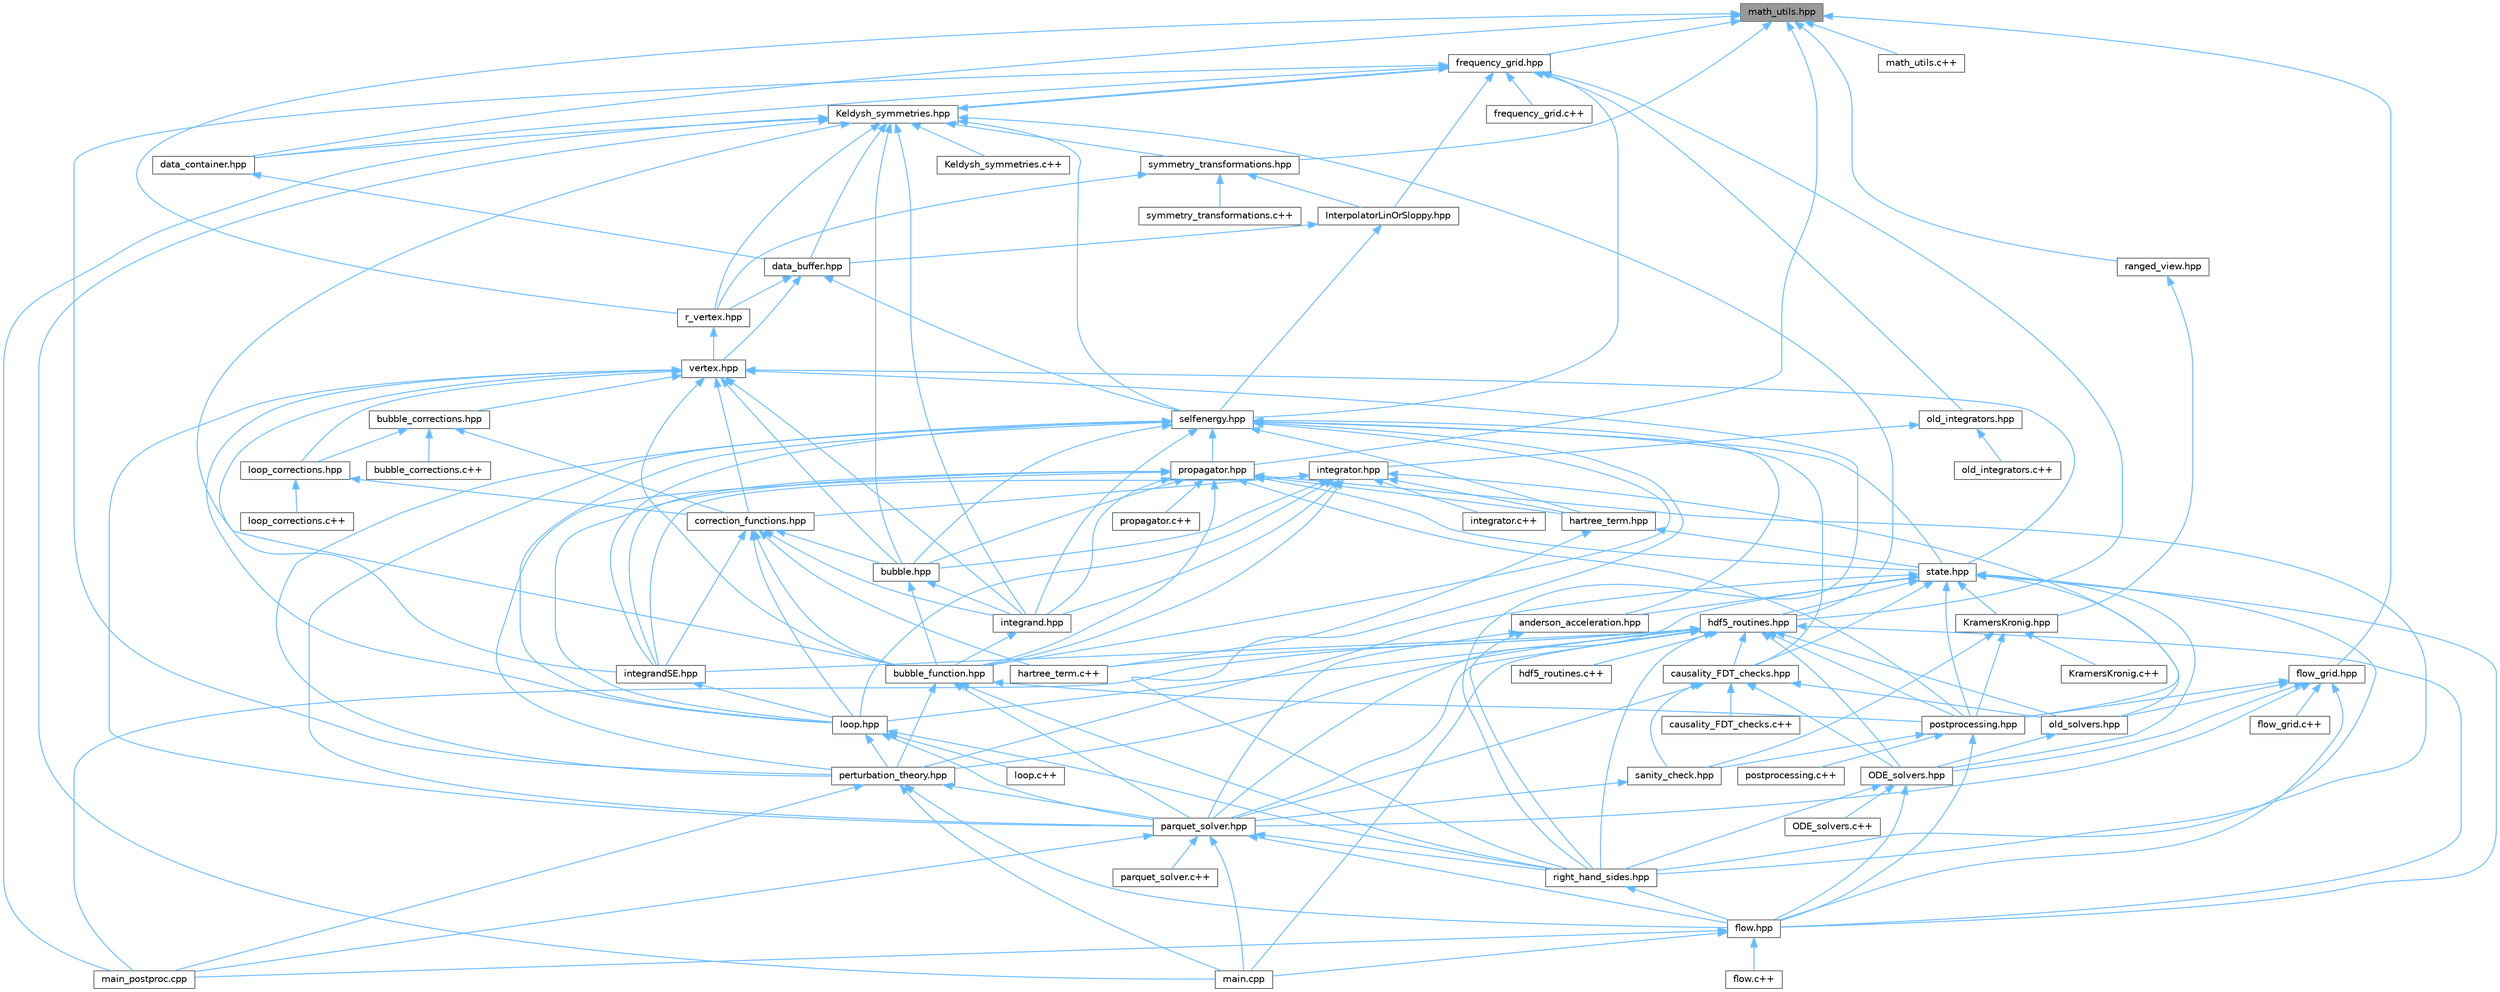 digraph "math_utils.hpp"
{
 // INTERACTIVE_SVG=YES
 // LATEX_PDF_SIZE
  bgcolor="transparent";
  edge [fontname=Helvetica,fontsize=10,labelfontname=Helvetica,labelfontsize=10];
  node [fontname=Helvetica,fontsize=10,shape=box,height=0.2,width=0.4];
  Node1 [id="Node000001",label="math_utils.hpp",height=0.2,width=0.4,color="gray40", fillcolor="grey60", style="filled", fontcolor="black",tooltip=" "];
  Node1 -> Node2 [id="edge1_Node000001_Node000002",dir="back",color="steelblue1",style="solid",tooltip=" "];
  Node2 [id="Node000002",label="data_container.hpp",height=0.2,width=0.4,color="grey40", fillcolor="white", style="filled",URL="$da/dbc/data__container_8hpp.html",tooltip=" "];
  Node2 -> Node3 [id="edge2_Node000002_Node000003",dir="back",color="steelblue1",style="solid",tooltip=" "];
  Node3 [id="Node000003",label="data_buffer.hpp",height=0.2,width=0.4,color="grey40", fillcolor="white", style="filled",URL="$dc/d80/data__buffer_8hpp.html",tooltip=" "];
  Node3 -> Node4 [id="edge3_Node000003_Node000004",dir="back",color="steelblue1",style="solid",tooltip=" "];
  Node4 [id="Node000004",label="r_vertex.hpp",height=0.2,width=0.4,color="grey40", fillcolor="white", style="filled",URL="$d3/d22/r__vertex_8hpp.html",tooltip=" "];
  Node4 -> Node5 [id="edge4_Node000004_Node000005",dir="back",color="steelblue1",style="solid",tooltip=" "];
  Node5 [id="Node000005",label="vertex.hpp",height=0.2,width=0.4,color="grey40", fillcolor="white", style="filled",URL="$d1/d2d/vertex_8hpp.html",tooltip=" "];
  Node5 -> Node6 [id="edge5_Node000005_Node000006",dir="back",color="steelblue1",style="solid",tooltip=" "];
  Node6 [id="Node000006",label="bubble.hpp",height=0.2,width=0.4,color="grey40", fillcolor="white", style="filled",URL="$d0/dac/bubble_8hpp.html",tooltip=" "];
  Node6 -> Node7 [id="edge6_Node000006_Node000007",dir="back",color="steelblue1",style="solid",tooltip=" "];
  Node7 [id="Node000007",label="bubble_function.hpp",height=0.2,width=0.4,color="grey40", fillcolor="white", style="filled",URL="$de/de8/bubble__function_8hpp.html",tooltip=" "];
  Node7 -> Node8 [id="edge7_Node000007_Node000008",dir="back",color="steelblue1",style="solid",tooltip=" "];
  Node8 [id="Node000008",label="parquet_solver.hpp",height=0.2,width=0.4,color="grey40", fillcolor="white", style="filled",URL="$dd/d0a/parquet__solver_8hpp.html",tooltip=" "];
  Node8 -> Node9 [id="edge8_Node000008_Node000009",dir="back",color="steelblue1",style="solid",tooltip=" "];
  Node9 [id="Node000009",label="flow.hpp",height=0.2,width=0.4,color="grey40", fillcolor="white", style="filled",URL="$d5/d21/flow_8hpp.html",tooltip=" "];
  Node9 -> Node10 [id="edge9_Node000009_Node000010",dir="back",color="steelblue1",style="solid",tooltip=" "];
  Node10 [id="Node000010",label="flow.c++",height=0.2,width=0.4,color="grey40", fillcolor="white", style="filled",URL="$d4/dde/flow_8c_09_09.html",tooltip=" "];
  Node9 -> Node11 [id="edge10_Node000009_Node000011",dir="back",color="steelblue1",style="solid",tooltip=" "];
  Node11 [id="Node000011",label="main.cpp",height=0.2,width=0.4,color="grey40", fillcolor="white", style="filled",URL="$df/d0a/main_8cpp.html",tooltip=" "];
  Node9 -> Node12 [id="edge11_Node000009_Node000012",dir="back",color="steelblue1",style="solid",tooltip=" "];
  Node12 [id="Node000012",label="main_postproc.cpp",height=0.2,width=0.4,color="grey40", fillcolor="white", style="filled",URL="$dd/d00/main__postproc_8cpp.html",tooltip=" "];
  Node8 -> Node11 [id="edge12_Node000008_Node000011",dir="back",color="steelblue1",style="solid",tooltip=" "];
  Node8 -> Node12 [id="edge13_Node000008_Node000012",dir="back",color="steelblue1",style="solid",tooltip=" "];
  Node8 -> Node13 [id="edge14_Node000008_Node000013",dir="back",color="steelblue1",style="solid",tooltip=" "];
  Node13 [id="Node000013",label="parquet_solver.c++",height=0.2,width=0.4,color="grey40", fillcolor="white", style="filled",URL="$d5/d94/parquet__solver_8c_09_09.html",tooltip=" "];
  Node8 -> Node14 [id="edge15_Node000008_Node000014",dir="back",color="steelblue1",style="solid",tooltip=" "];
  Node14 [id="Node000014",label="right_hand_sides.hpp",height=0.2,width=0.4,color="grey40", fillcolor="white", style="filled",URL="$d8/dea/right__hand__sides_8hpp.html",tooltip=" "];
  Node14 -> Node9 [id="edge16_Node000014_Node000009",dir="back",color="steelblue1",style="solid",tooltip=" "];
  Node7 -> Node15 [id="edge17_Node000007_Node000015",dir="back",color="steelblue1",style="solid",tooltip=" "];
  Node15 [id="Node000015",label="perturbation_theory.hpp",height=0.2,width=0.4,color="grey40", fillcolor="white", style="filled",URL="$d5/d0d/perturbation__theory_8hpp.html",tooltip=" "];
  Node15 -> Node9 [id="edge18_Node000015_Node000009",dir="back",color="steelblue1",style="solid",tooltip=" "];
  Node15 -> Node11 [id="edge19_Node000015_Node000011",dir="back",color="steelblue1",style="solid",tooltip=" "];
  Node15 -> Node12 [id="edge20_Node000015_Node000012",dir="back",color="steelblue1",style="solid",tooltip=" "];
  Node15 -> Node8 [id="edge21_Node000015_Node000008",dir="back",color="steelblue1",style="solid",tooltip=" "];
  Node7 -> Node16 [id="edge22_Node000007_Node000016",dir="back",color="steelblue1",style="solid",tooltip=" "];
  Node16 [id="Node000016",label="postprocessing.hpp",height=0.2,width=0.4,color="grey40", fillcolor="white", style="filled",URL="$d4/d81/postprocessing_8hpp.html",tooltip=" "];
  Node16 -> Node9 [id="edge23_Node000016_Node000009",dir="back",color="steelblue1",style="solid",tooltip=" "];
  Node16 -> Node17 [id="edge24_Node000016_Node000017",dir="back",color="steelblue1",style="solid",tooltip=" "];
  Node17 [id="Node000017",label="postprocessing.c++",height=0.2,width=0.4,color="grey40", fillcolor="white", style="filled",URL="$d9/dae/postprocessing_8c_09_09.html",tooltip=" "];
  Node16 -> Node18 [id="edge25_Node000016_Node000018",dir="back",color="steelblue1",style="solid",tooltip=" "];
  Node18 [id="Node000018",label="sanity_check.hpp",height=0.2,width=0.4,color="grey40", fillcolor="white", style="filled",URL="$d2/d3f/sanity__check_8hpp.html",tooltip=" "];
  Node18 -> Node8 [id="edge26_Node000018_Node000008",dir="back",color="steelblue1",style="solid",tooltip=" "];
  Node7 -> Node14 [id="edge27_Node000007_Node000014",dir="back",color="steelblue1",style="solid",tooltip=" "];
  Node6 -> Node19 [id="edge28_Node000006_Node000019",dir="back",color="steelblue1",style="solid",tooltip=" "];
  Node19 [id="Node000019",label="integrand.hpp",height=0.2,width=0.4,color="grey40", fillcolor="white", style="filled",URL="$df/d83/integrand_8hpp.html",tooltip=" "];
  Node19 -> Node7 [id="edge29_Node000019_Node000007",dir="back",color="steelblue1",style="solid",tooltip=" "];
  Node5 -> Node20 [id="edge30_Node000005_Node000020",dir="back",color="steelblue1",style="solid",tooltip=" "];
  Node20 [id="Node000020",label="bubble_corrections.hpp",height=0.2,width=0.4,color="grey40", fillcolor="white", style="filled",URL="$dd/dea/bubble__corrections_8hpp.html",tooltip=" "];
  Node20 -> Node21 [id="edge31_Node000020_Node000021",dir="back",color="steelblue1",style="solid",tooltip=" "];
  Node21 [id="Node000021",label="bubble_corrections.c++",height=0.2,width=0.4,color="grey40", fillcolor="white", style="filled",URL="$d7/d3a/bubble__corrections_8c_09_09.html",tooltip=" "];
  Node20 -> Node22 [id="edge32_Node000020_Node000022",dir="back",color="steelblue1",style="solid",tooltip=" "];
  Node22 [id="Node000022",label="correction_functions.hpp",height=0.2,width=0.4,color="grey40", fillcolor="white", style="filled",URL="$d2/df0/correction__functions_8hpp.html",tooltip=" "];
  Node22 -> Node6 [id="edge33_Node000022_Node000006",dir="back",color="steelblue1",style="solid",tooltip=" "];
  Node22 -> Node7 [id="edge34_Node000022_Node000007",dir="back",color="steelblue1",style="solid",tooltip=" "];
  Node22 -> Node23 [id="edge35_Node000022_Node000023",dir="back",color="steelblue1",style="solid",tooltip=" "];
  Node23 [id="Node000023",label="hartree_term.c++",height=0.2,width=0.4,color="grey40", fillcolor="white", style="filled",URL="$d4/d92/hartree__term_8c_09_09.html",tooltip=" "];
  Node22 -> Node19 [id="edge36_Node000022_Node000019",dir="back",color="steelblue1",style="solid",tooltip=" "];
  Node22 -> Node24 [id="edge37_Node000022_Node000024",dir="back",color="steelblue1",style="solid",tooltip=" "];
  Node24 [id="Node000024",label="integrandSE.hpp",height=0.2,width=0.4,color="grey40", fillcolor="white", style="filled",URL="$de/d65/integrandSE_8hpp.html",tooltip=" "];
  Node24 -> Node25 [id="edge38_Node000024_Node000025",dir="back",color="steelblue1",style="solid",tooltip=" "];
  Node25 [id="Node000025",label="loop.hpp",height=0.2,width=0.4,color="grey40", fillcolor="white", style="filled",URL="$d8/d1d/loop_8hpp.html",tooltip=" "];
  Node25 -> Node26 [id="edge39_Node000025_Node000026",dir="back",color="steelblue1",style="solid",tooltip=" "];
  Node26 [id="Node000026",label="loop.c++",height=0.2,width=0.4,color="grey40", fillcolor="white", style="filled",URL="$d5/dae/loop_8c_09_09.html",tooltip=" "];
  Node25 -> Node8 [id="edge40_Node000025_Node000008",dir="back",color="steelblue1",style="solid",tooltip=" "];
  Node25 -> Node15 [id="edge41_Node000025_Node000015",dir="back",color="steelblue1",style="solid",tooltip=" "];
  Node25 -> Node14 [id="edge42_Node000025_Node000014",dir="back",color="steelblue1",style="solid",tooltip=" "];
  Node22 -> Node25 [id="edge43_Node000022_Node000025",dir="back",color="steelblue1",style="solid",tooltip=" "];
  Node20 -> Node27 [id="edge44_Node000020_Node000027",dir="back",color="steelblue1",style="solid",tooltip=" "];
  Node27 [id="Node000027",label="loop_corrections.hpp",height=0.2,width=0.4,color="grey40", fillcolor="white", style="filled",URL="$d0/d0e/loop__corrections_8hpp.html",tooltip=" "];
  Node27 -> Node22 [id="edge45_Node000027_Node000022",dir="back",color="steelblue1",style="solid",tooltip=" "];
  Node27 -> Node28 [id="edge46_Node000027_Node000028",dir="back",color="steelblue1",style="solid",tooltip=" "];
  Node28 [id="Node000028",label="loop_corrections.c++",height=0.2,width=0.4,color="grey40", fillcolor="white", style="filled",URL="$d7/df0/loop__corrections_8c_09_09.html",tooltip=" "];
  Node5 -> Node7 [id="edge47_Node000005_Node000007",dir="back",color="steelblue1",style="solid",tooltip=" "];
  Node5 -> Node22 [id="edge48_Node000005_Node000022",dir="back",color="steelblue1",style="solid",tooltip=" "];
  Node5 -> Node19 [id="edge49_Node000005_Node000019",dir="back",color="steelblue1",style="solid",tooltip=" "];
  Node5 -> Node24 [id="edge50_Node000005_Node000024",dir="back",color="steelblue1",style="solid",tooltip=" "];
  Node5 -> Node25 [id="edge51_Node000005_Node000025",dir="back",color="steelblue1",style="solid",tooltip=" "];
  Node5 -> Node27 [id="edge52_Node000005_Node000027",dir="back",color="steelblue1",style="solid",tooltip=" "];
  Node5 -> Node8 [id="edge53_Node000005_Node000008",dir="back",color="steelblue1",style="solid",tooltip=" "];
  Node5 -> Node14 [id="edge54_Node000005_Node000014",dir="back",color="steelblue1",style="solid",tooltip=" "];
  Node5 -> Node29 [id="edge55_Node000005_Node000029",dir="back",color="steelblue1",style="solid",tooltip=" "];
  Node29 [id="Node000029",label="state.hpp",height=0.2,width=0.4,color="grey40", fillcolor="white", style="filled",URL="$da/d3b/state_8hpp.html",tooltip=" "];
  Node29 -> Node30 [id="edge56_Node000029_Node000030",dir="back",color="steelblue1",style="solid",tooltip=" "];
  Node30 [id="Node000030",label="KramersKronig.hpp",height=0.2,width=0.4,color="grey40", fillcolor="white", style="filled",URL="$d1/db3/KramersKronig_8hpp.html",tooltip=" "];
  Node30 -> Node31 [id="edge57_Node000030_Node000031",dir="back",color="steelblue1",style="solid",tooltip=" "];
  Node31 [id="Node000031",label="KramersKronig.c++",height=0.2,width=0.4,color="grey40", fillcolor="white", style="filled",URL="$d7/d43/KramersKronig_8c_09_09.html",tooltip=" "];
  Node30 -> Node16 [id="edge58_Node000030_Node000016",dir="back",color="steelblue1",style="solid",tooltip=" "];
  Node30 -> Node18 [id="edge59_Node000030_Node000018",dir="back",color="steelblue1",style="solid",tooltip=" "];
  Node29 -> Node32 [id="edge60_Node000029_Node000032",dir="back",color="steelblue1",style="solid",tooltip=" "];
  Node32 [id="Node000032",label="ODE_solvers.hpp",height=0.2,width=0.4,color="grey40", fillcolor="white", style="filled",URL="$da/dc3/ODE__solvers_8hpp.html",tooltip=" "];
  Node32 -> Node33 [id="edge61_Node000032_Node000033",dir="back",color="steelblue1",style="solid",tooltip=" "];
  Node33 [id="Node000033",label="ODE_solvers.c++",height=0.2,width=0.4,color="grey40", fillcolor="white", style="filled",URL="$de/dd8/ODE__solvers_8c_09_09.html",tooltip=" "];
  Node32 -> Node9 [id="edge62_Node000032_Node000009",dir="back",color="steelblue1",style="solid",tooltip=" "];
  Node32 -> Node14 [id="edge63_Node000032_Node000014",dir="back",color="steelblue1",style="solid",tooltip=" "];
  Node29 -> Node34 [id="edge64_Node000029_Node000034",dir="back",color="steelblue1",style="solid",tooltip=" "];
  Node34 [id="Node000034",label="anderson_acceleration.hpp",height=0.2,width=0.4,color="grey40", fillcolor="white", style="filled",URL="$d6/d7b/anderson__acceleration_8hpp.html",tooltip=" "];
  Node34 -> Node8 [id="edge65_Node000034_Node000008",dir="back",color="steelblue1",style="solid",tooltip=" "];
  Node34 -> Node14 [id="edge66_Node000034_Node000014",dir="back",color="steelblue1",style="solid",tooltip=" "];
  Node29 -> Node35 [id="edge67_Node000029_Node000035",dir="back",color="steelblue1",style="solid",tooltip=" "];
  Node35 [id="Node000035",label="causality_FDT_checks.hpp",height=0.2,width=0.4,color="grey40", fillcolor="white", style="filled",URL="$d1/d75/causality__FDT__checks_8hpp.html",tooltip=" "];
  Node35 -> Node32 [id="edge68_Node000035_Node000032",dir="back",color="steelblue1",style="solid",tooltip=" "];
  Node35 -> Node36 [id="edge69_Node000035_Node000036",dir="back",color="steelblue1",style="solid",tooltip=" "];
  Node36 [id="Node000036",label="causality_FDT_checks.c++",height=0.2,width=0.4,color="grey40", fillcolor="white", style="filled",URL="$d8/dca/causality__FDT__checks_8c_09_09.html",tooltip=" "];
  Node35 -> Node37 [id="edge70_Node000035_Node000037",dir="back",color="steelblue1",style="solid",tooltip=" "];
  Node37 [id="Node000037",label="old_solvers.hpp",height=0.2,width=0.4,color="grey40", fillcolor="white", style="filled",URL="$dd/df7/old__solvers_8hpp.html",tooltip=" "];
  Node37 -> Node32 [id="edge71_Node000037_Node000032",dir="back",color="steelblue1",style="solid",tooltip=" "];
  Node35 -> Node8 [id="edge72_Node000035_Node000008",dir="back",color="steelblue1",style="solid",tooltip=" "];
  Node35 -> Node18 [id="edge73_Node000035_Node000018",dir="back",color="steelblue1",style="solid",tooltip=" "];
  Node29 -> Node9 [id="edge74_Node000029_Node000009",dir="back",color="steelblue1",style="solid",tooltip=" "];
  Node29 -> Node38 [id="edge75_Node000029_Node000038",dir="back",color="steelblue1",style="solid",tooltip=" "];
  Node38 [id="Node000038",label="hdf5_routines.hpp",height=0.2,width=0.4,color="grey40", fillcolor="white", style="filled",URL="$d5/de4/hdf5__routines_8hpp.html",tooltip=" "];
  Node38 -> Node32 [id="edge76_Node000038_Node000032",dir="back",color="steelblue1",style="solid",tooltip=" "];
  Node38 -> Node35 [id="edge77_Node000038_Node000035",dir="back",color="steelblue1",style="solid",tooltip=" "];
  Node38 -> Node9 [id="edge78_Node000038_Node000009",dir="back",color="steelblue1",style="solid",tooltip=" "];
  Node38 -> Node23 [id="edge79_Node000038_Node000023",dir="back",color="steelblue1",style="solid",tooltip=" "];
  Node38 -> Node39 [id="edge80_Node000038_Node000039",dir="back",color="steelblue1",style="solid",tooltip=" "];
  Node39 [id="Node000039",label="hdf5_routines.c++",height=0.2,width=0.4,color="grey40", fillcolor="white", style="filled",URL="$d5/d4f/hdf5__routines_8c_09_09.html",tooltip=" "];
  Node38 -> Node24 [id="edge81_Node000038_Node000024",dir="back",color="steelblue1",style="solid",tooltip=" "];
  Node38 -> Node25 [id="edge82_Node000038_Node000025",dir="back",color="steelblue1",style="solid",tooltip=" "];
  Node38 -> Node11 [id="edge83_Node000038_Node000011",dir="back",color="steelblue1",style="solid",tooltip=" "];
  Node38 -> Node12 [id="edge84_Node000038_Node000012",dir="back",color="steelblue1",style="solid",tooltip=" "];
  Node38 -> Node37 [id="edge85_Node000038_Node000037",dir="back",color="steelblue1",style="solid",tooltip=" "];
  Node38 -> Node8 [id="edge86_Node000038_Node000008",dir="back",color="steelblue1",style="solid",tooltip=" "];
  Node38 -> Node15 [id="edge87_Node000038_Node000015",dir="back",color="steelblue1",style="solid",tooltip=" "];
  Node38 -> Node16 [id="edge88_Node000038_Node000016",dir="back",color="steelblue1",style="solid",tooltip=" "];
  Node38 -> Node14 [id="edge89_Node000038_Node000014",dir="back",color="steelblue1",style="solid",tooltip=" "];
  Node29 -> Node37 [id="edge90_Node000029_Node000037",dir="back",color="steelblue1",style="solid",tooltip=" "];
  Node29 -> Node8 [id="edge91_Node000029_Node000008",dir="back",color="steelblue1",style="solid",tooltip=" "];
  Node29 -> Node15 [id="edge92_Node000029_Node000015",dir="back",color="steelblue1",style="solid",tooltip=" "];
  Node29 -> Node16 [id="edge93_Node000029_Node000016",dir="back",color="steelblue1",style="solid",tooltip=" "];
  Node29 -> Node14 [id="edge94_Node000029_Node000014",dir="back",color="steelblue1",style="solid",tooltip=" "];
  Node3 -> Node40 [id="edge95_Node000003_Node000040",dir="back",color="steelblue1",style="solid",tooltip=" "];
  Node40 [id="Node000040",label="selfenergy.hpp",height=0.2,width=0.4,color="grey40", fillcolor="white", style="filled",URL="$d6/d2d/selfenergy_8hpp.html",tooltip=" "];
  Node40 -> Node34 [id="edge96_Node000040_Node000034",dir="back",color="steelblue1",style="solid",tooltip=" "];
  Node40 -> Node6 [id="edge97_Node000040_Node000006",dir="back",color="steelblue1",style="solid",tooltip=" "];
  Node40 -> Node7 [id="edge98_Node000040_Node000007",dir="back",color="steelblue1",style="solid",tooltip=" "];
  Node40 -> Node35 [id="edge99_Node000040_Node000035",dir="back",color="steelblue1",style="solid",tooltip=" "];
  Node40 -> Node41 [id="edge100_Node000040_Node000041",dir="back",color="steelblue1",style="solid",tooltip=" "];
  Node41 [id="Node000041",label="hartree_term.hpp",height=0.2,width=0.4,color="grey40", fillcolor="white", style="filled",URL="$d1/db3/hartree__term_8hpp.html",tooltip=" "];
  Node41 -> Node23 [id="edge101_Node000041_Node000023",dir="back",color="steelblue1",style="solid",tooltip=" "];
  Node41 -> Node29 [id="edge102_Node000041_Node000029",dir="back",color="steelblue1",style="solid",tooltip=" "];
  Node40 -> Node19 [id="edge103_Node000040_Node000019",dir="back",color="steelblue1",style="solid",tooltip=" "];
  Node40 -> Node24 [id="edge104_Node000040_Node000024",dir="back",color="steelblue1",style="solid",tooltip=" "];
  Node40 -> Node25 [id="edge105_Node000040_Node000025",dir="back",color="steelblue1",style="solid",tooltip=" "];
  Node40 -> Node8 [id="edge106_Node000040_Node000008",dir="back",color="steelblue1",style="solid",tooltip=" "];
  Node40 -> Node15 [id="edge107_Node000040_Node000015",dir="back",color="steelblue1",style="solid",tooltip=" "];
  Node40 -> Node42 [id="edge108_Node000040_Node000042",dir="back",color="steelblue1",style="solid",tooltip=" "];
  Node42 [id="Node000042",label="propagator.hpp",height=0.2,width=0.4,color="grey40", fillcolor="white", style="filled",URL="$d5/df7/propagator_8hpp.html",tooltip=" "];
  Node42 -> Node6 [id="edge109_Node000042_Node000006",dir="back",color="steelblue1",style="solid",tooltip=" "];
  Node42 -> Node7 [id="edge110_Node000042_Node000007",dir="back",color="steelblue1",style="solid",tooltip=" "];
  Node42 -> Node41 [id="edge111_Node000042_Node000041",dir="back",color="steelblue1",style="solid",tooltip=" "];
  Node42 -> Node19 [id="edge112_Node000042_Node000019",dir="back",color="steelblue1",style="solid",tooltip=" "];
  Node42 -> Node24 [id="edge113_Node000042_Node000024",dir="back",color="steelblue1",style="solid",tooltip=" "];
  Node42 -> Node25 [id="edge114_Node000042_Node000025",dir="back",color="steelblue1",style="solid",tooltip=" "];
  Node42 -> Node15 [id="edge115_Node000042_Node000015",dir="back",color="steelblue1",style="solid",tooltip=" "];
  Node42 -> Node16 [id="edge116_Node000042_Node000016",dir="back",color="steelblue1",style="solid",tooltip=" "];
  Node42 -> Node43 [id="edge117_Node000042_Node000043",dir="back",color="steelblue1",style="solid",tooltip=" "];
  Node43 [id="Node000043",label="propagator.c++",height=0.2,width=0.4,color="grey40", fillcolor="white", style="filled",URL="$de/d5d/propagator_8c_09_09.html",tooltip=" "];
  Node42 -> Node14 [id="edge118_Node000042_Node000014",dir="back",color="steelblue1",style="solid",tooltip=" "];
  Node42 -> Node29 [id="edge119_Node000042_Node000029",dir="back",color="steelblue1",style="solid",tooltip=" "];
  Node40 -> Node14 [id="edge120_Node000040_Node000014",dir="back",color="steelblue1",style="solid",tooltip=" "];
  Node40 -> Node29 [id="edge121_Node000040_Node000029",dir="back",color="steelblue1",style="solid",tooltip=" "];
  Node3 -> Node5 [id="edge122_Node000003_Node000005",dir="back",color="steelblue1",style="solid",tooltip=" "];
  Node1 -> Node44 [id="edge123_Node000001_Node000044",dir="back",color="steelblue1",style="solid",tooltip=" "];
  Node44 [id="Node000044",label="flow_grid.hpp",height=0.2,width=0.4,color="grey40", fillcolor="white", style="filled",URL="$d5/dd1/flow__grid_8hpp.html",tooltip=" "];
  Node44 -> Node32 [id="edge124_Node000044_Node000032",dir="back",color="steelblue1",style="solid",tooltip=" "];
  Node44 -> Node9 [id="edge125_Node000044_Node000009",dir="back",color="steelblue1",style="solid",tooltip=" "];
  Node44 -> Node45 [id="edge126_Node000044_Node000045",dir="back",color="steelblue1",style="solid",tooltip=" "];
  Node45 [id="Node000045",label="flow_grid.c++",height=0.2,width=0.4,color="grey40", fillcolor="white", style="filled",URL="$d6/d8d/flow__grid_8c_09_09.html",tooltip=" "];
  Node44 -> Node37 [id="edge127_Node000044_Node000037",dir="back",color="steelblue1",style="solid",tooltip=" "];
  Node44 -> Node8 [id="edge128_Node000044_Node000008",dir="back",color="steelblue1",style="solid",tooltip=" "];
  Node44 -> Node16 [id="edge129_Node000044_Node000016",dir="back",color="steelblue1",style="solid",tooltip=" "];
  Node1 -> Node46 [id="edge130_Node000001_Node000046",dir="back",color="steelblue1",style="solid",tooltip=" "];
  Node46 [id="Node000046",label="frequency_grid.hpp",height=0.2,width=0.4,color="grey40", fillcolor="white", style="filled",URL="$d5/d39/frequency__grid_8hpp.html",tooltip=" "];
  Node46 -> Node47 [id="edge131_Node000046_Node000047",dir="back",color="steelblue1",style="solid",tooltip=" "];
  Node47 [id="Node000047",label="InterpolatorLinOrSloppy.hpp",height=0.2,width=0.4,color="grey40", fillcolor="white", style="filled",URL="$d3/d17/InterpolatorLinOrSloppy_8hpp.html",tooltip=" "];
  Node47 -> Node3 [id="edge132_Node000047_Node000003",dir="back",color="steelblue1",style="solid",tooltip=" "];
  Node47 -> Node40 [id="edge133_Node000047_Node000040",dir="back",color="steelblue1",style="solid",tooltip=" "];
  Node46 -> Node48 [id="edge134_Node000046_Node000048",dir="back",color="steelblue1",style="solid",tooltip=" "];
  Node48 [id="Node000048",label="Keldysh_symmetries.hpp",height=0.2,width=0.4,color="grey40", fillcolor="white", style="filled",URL="$d2/d1a/Keldysh__symmetries_8hpp.html",tooltip=" "];
  Node48 -> Node49 [id="edge135_Node000048_Node000049",dir="back",color="steelblue1",style="solid",tooltip=" "];
  Node49 [id="Node000049",label="Keldysh_symmetries.c++",height=0.2,width=0.4,color="grey40", fillcolor="white", style="filled",URL="$d4/de0/Keldysh__symmetries_8c_09_09.html",tooltip=" "];
  Node48 -> Node6 [id="edge136_Node000048_Node000006",dir="back",color="steelblue1",style="solid",tooltip=" "];
  Node48 -> Node7 [id="edge137_Node000048_Node000007",dir="back",color="steelblue1",style="solid",tooltip=" "];
  Node48 -> Node3 [id="edge138_Node000048_Node000003",dir="back",color="steelblue1",style="solid",tooltip=" "];
  Node48 -> Node2 [id="edge139_Node000048_Node000002",dir="back",color="steelblue1",style="solid",tooltip=" "];
  Node48 -> Node46 [id="edge140_Node000048_Node000046",dir="back",color="steelblue1",style="solid",tooltip=" "];
  Node48 -> Node38 [id="edge141_Node000048_Node000038",dir="back",color="steelblue1",style="solid",tooltip=" "];
  Node48 -> Node19 [id="edge142_Node000048_Node000019",dir="back",color="steelblue1",style="solid",tooltip=" "];
  Node48 -> Node11 [id="edge143_Node000048_Node000011",dir="back",color="steelblue1",style="solid",tooltip=" "];
  Node48 -> Node12 [id="edge144_Node000048_Node000012",dir="back",color="steelblue1",style="solid",tooltip=" "];
  Node48 -> Node4 [id="edge145_Node000048_Node000004",dir="back",color="steelblue1",style="solid",tooltip=" "];
  Node48 -> Node40 [id="edge146_Node000048_Node000040",dir="back",color="steelblue1",style="solid",tooltip=" "];
  Node48 -> Node50 [id="edge147_Node000048_Node000050",dir="back",color="steelblue1",style="solid",tooltip=" "];
  Node50 [id="Node000050",label="symmetry_transformations.hpp",height=0.2,width=0.4,color="grey40", fillcolor="white", style="filled",URL="$db/d7d/symmetry__transformations_8hpp.html",tooltip=" "];
  Node50 -> Node47 [id="edge148_Node000050_Node000047",dir="back",color="steelblue1",style="solid",tooltip=" "];
  Node50 -> Node4 [id="edge149_Node000050_Node000004",dir="back",color="steelblue1",style="solid",tooltip=" "];
  Node50 -> Node51 [id="edge150_Node000050_Node000051",dir="back",color="steelblue1",style="solid",tooltip=" "];
  Node51 [id="Node000051",label="symmetry_transformations.c++",height=0.2,width=0.4,color="grey40", fillcolor="white", style="filled",URL="$d5/def/symmetry__transformations_8c_09_09.html",tooltip=" "];
  Node46 -> Node2 [id="edge151_Node000046_Node000002",dir="back",color="steelblue1",style="solid",tooltip=" "];
  Node46 -> Node52 [id="edge152_Node000046_Node000052",dir="back",color="steelblue1",style="solid",tooltip=" "];
  Node52 [id="Node000052",label="frequency_grid.c++",height=0.2,width=0.4,color="grey40", fillcolor="white", style="filled",URL="$d5/d3d/frequency__grid_8c_09_09.html",tooltip=" "];
  Node46 -> Node38 [id="edge153_Node000046_Node000038",dir="back",color="steelblue1",style="solid",tooltip=" "];
  Node46 -> Node53 [id="edge154_Node000046_Node000053",dir="back",color="steelblue1",style="solid",tooltip=" "];
  Node53 [id="Node000053",label="old_integrators.hpp",height=0.2,width=0.4,color="grey40", fillcolor="white", style="filled",URL="$d7/d65/old__integrators_8hpp.html",tooltip=" "];
  Node53 -> Node54 [id="edge155_Node000053_Node000054",dir="back",color="steelblue1",style="solid",tooltip=" "];
  Node54 [id="Node000054",label="integrator.hpp",height=0.2,width=0.4,color="grey40", fillcolor="white", style="filled",URL="$dd/d1f/integrator_8hpp.html",tooltip=" "];
  Node54 -> Node6 [id="edge156_Node000054_Node000006",dir="back",color="steelblue1",style="solid",tooltip=" "];
  Node54 -> Node7 [id="edge157_Node000054_Node000007",dir="back",color="steelblue1",style="solid",tooltip=" "];
  Node54 -> Node22 [id="edge158_Node000054_Node000022",dir="back",color="steelblue1",style="solid",tooltip=" "];
  Node54 -> Node41 [id="edge159_Node000054_Node000041",dir="back",color="steelblue1",style="solid",tooltip=" "];
  Node54 -> Node19 [id="edge160_Node000054_Node000019",dir="back",color="steelblue1",style="solid",tooltip=" "];
  Node54 -> Node24 [id="edge161_Node000054_Node000024",dir="back",color="steelblue1",style="solid",tooltip=" "];
  Node54 -> Node55 [id="edge162_Node000054_Node000055",dir="back",color="steelblue1",style="solid",tooltip=" "];
  Node55 [id="Node000055",label="integrator.c++",height=0.2,width=0.4,color="grey40", fillcolor="white", style="filled",URL="$d7/d61/integrator_8c_09_09.html",tooltip=" "];
  Node54 -> Node25 [id="edge163_Node000054_Node000025",dir="back",color="steelblue1",style="solid",tooltip=" "];
  Node54 -> Node16 [id="edge164_Node000054_Node000016",dir="back",color="steelblue1",style="solid",tooltip=" "];
  Node53 -> Node56 [id="edge165_Node000053_Node000056",dir="back",color="steelblue1",style="solid",tooltip=" "];
  Node56 [id="Node000056",label="old_integrators.c++",height=0.2,width=0.4,color="grey40", fillcolor="white", style="filled",URL="$de/d11/old__integrators_8c_09_09.html",tooltip=" "];
  Node46 -> Node15 [id="edge166_Node000046_Node000015",dir="back",color="steelblue1",style="solid",tooltip=" "];
  Node46 -> Node40 [id="edge167_Node000046_Node000040",dir="back",color="steelblue1",style="solid",tooltip=" "];
  Node1 -> Node57 [id="edge168_Node000001_Node000057",dir="back",color="steelblue1",style="solid",tooltip=" "];
  Node57 [id="Node000057",label="math_utils.c++",height=0.2,width=0.4,color="grey40", fillcolor="white", style="filled",URL="$df/d31/math__utils_8c_09_09.html",tooltip=" "];
  Node1 -> Node42 [id="edge169_Node000001_Node000042",dir="back",color="steelblue1",style="solid",tooltip=" "];
  Node1 -> Node4 [id="edge170_Node000001_Node000004",dir="back",color="steelblue1",style="solid",tooltip=" "];
  Node1 -> Node58 [id="edge171_Node000001_Node000058",dir="back",color="steelblue1",style="solid",tooltip=" "];
  Node58 [id="Node000058",label="ranged_view.hpp",height=0.2,width=0.4,color="grey40", fillcolor="white", style="filled",URL="$dd/df3/ranged__view_8hpp.html",tooltip=" "];
  Node58 -> Node30 [id="edge172_Node000058_Node000030",dir="back",color="steelblue1",style="solid",tooltip=" "];
  Node1 -> Node50 [id="edge173_Node000001_Node000050",dir="back",color="steelblue1",style="solid",tooltip=" "];
}
